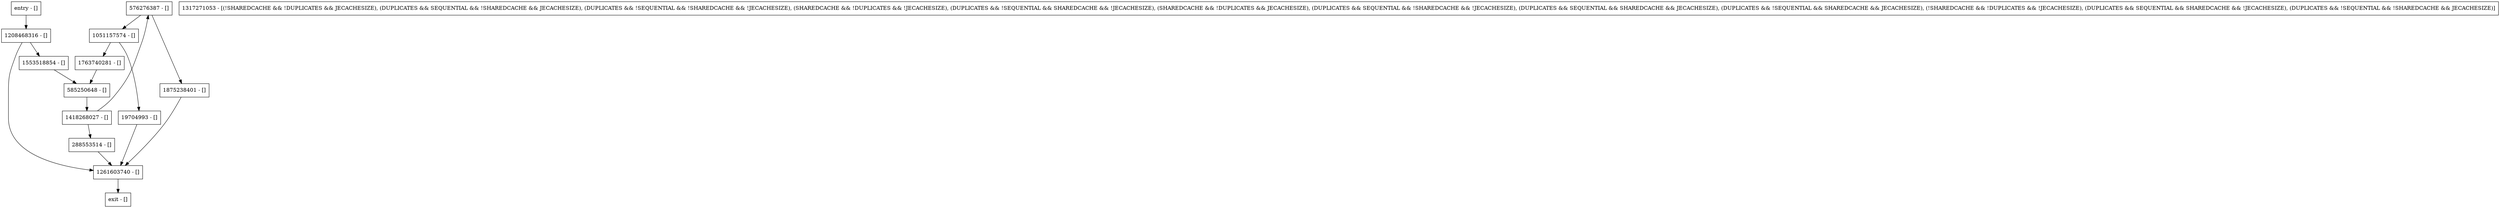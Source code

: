 digraph waitForEvent {
node [shape=record];
288553514 [label="288553514 - []"];
1261603740 [label="1261603740 - []"];
1553518854 [label="1553518854 - []"];
1875238401 [label="1875238401 - []"];
1051157574 [label="1051157574 - []"];
entry [label="entry - []"];
exit [label="exit - []"];
19704993 [label="19704993 - []"];
585250648 [label="585250648 - []"];
1763740281 [label="1763740281 - []"];
1418268027 [label="1418268027 - []"];
1208468316 [label="1208468316 - []"];
1317271053 [label="1317271053 - [(!SHAREDCACHE && !DUPLICATES && JECACHESIZE), (DUPLICATES && SEQUENTIAL && !SHAREDCACHE && JECACHESIZE), (DUPLICATES && !SEQUENTIAL && !SHAREDCACHE && !JECACHESIZE), (SHAREDCACHE && !DUPLICATES && !JECACHESIZE), (DUPLICATES && !SEQUENTIAL && SHAREDCACHE && !JECACHESIZE), (SHAREDCACHE && !DUPLICATES && JECACHESIZE), (DUPLICATES && SEQUENTIAL && !SHAREDCACHE && !JECACHESIZE), (DUPLICATES && SEQUENTIAL && SHAREDCACHE && JECACHESIZE), (DUPLICATES && !SEQUENTIAL && SHAREDCACHE && JECACHESIZE), (!SHAREDCACHE && !DUPLICATES && !JECACHESIZE), (DUPLICATES && SEQUENTIAL && SHAREDCACHE && !JECACHESIZE), (DUPLICATES && !SEQUENTIAL && !SHAREDCACHE && JECACHESIZE)]"];
576276387 [label="576276387 - []"];
entry;
exit;
288553514 -> 1261603740;
1261603740 -> exit;
1553518854 -> 585250648;
1875238401 -> 1261603740;
1051157574 -> 19704993;
1051157574 -> 1763740281;
entry -> 1208468316;
19704993 -> 1261603740;
585250648 -> 1418268027;
1763740281 -> 585250648;
1418268027 -> 288553514;
1418268027 -> 576276387;
1208468316 -> 1261603740;
1208468316 -> 1553518854;
576276387 -> 1875238401;
576276387 -> 1051157574;
}
